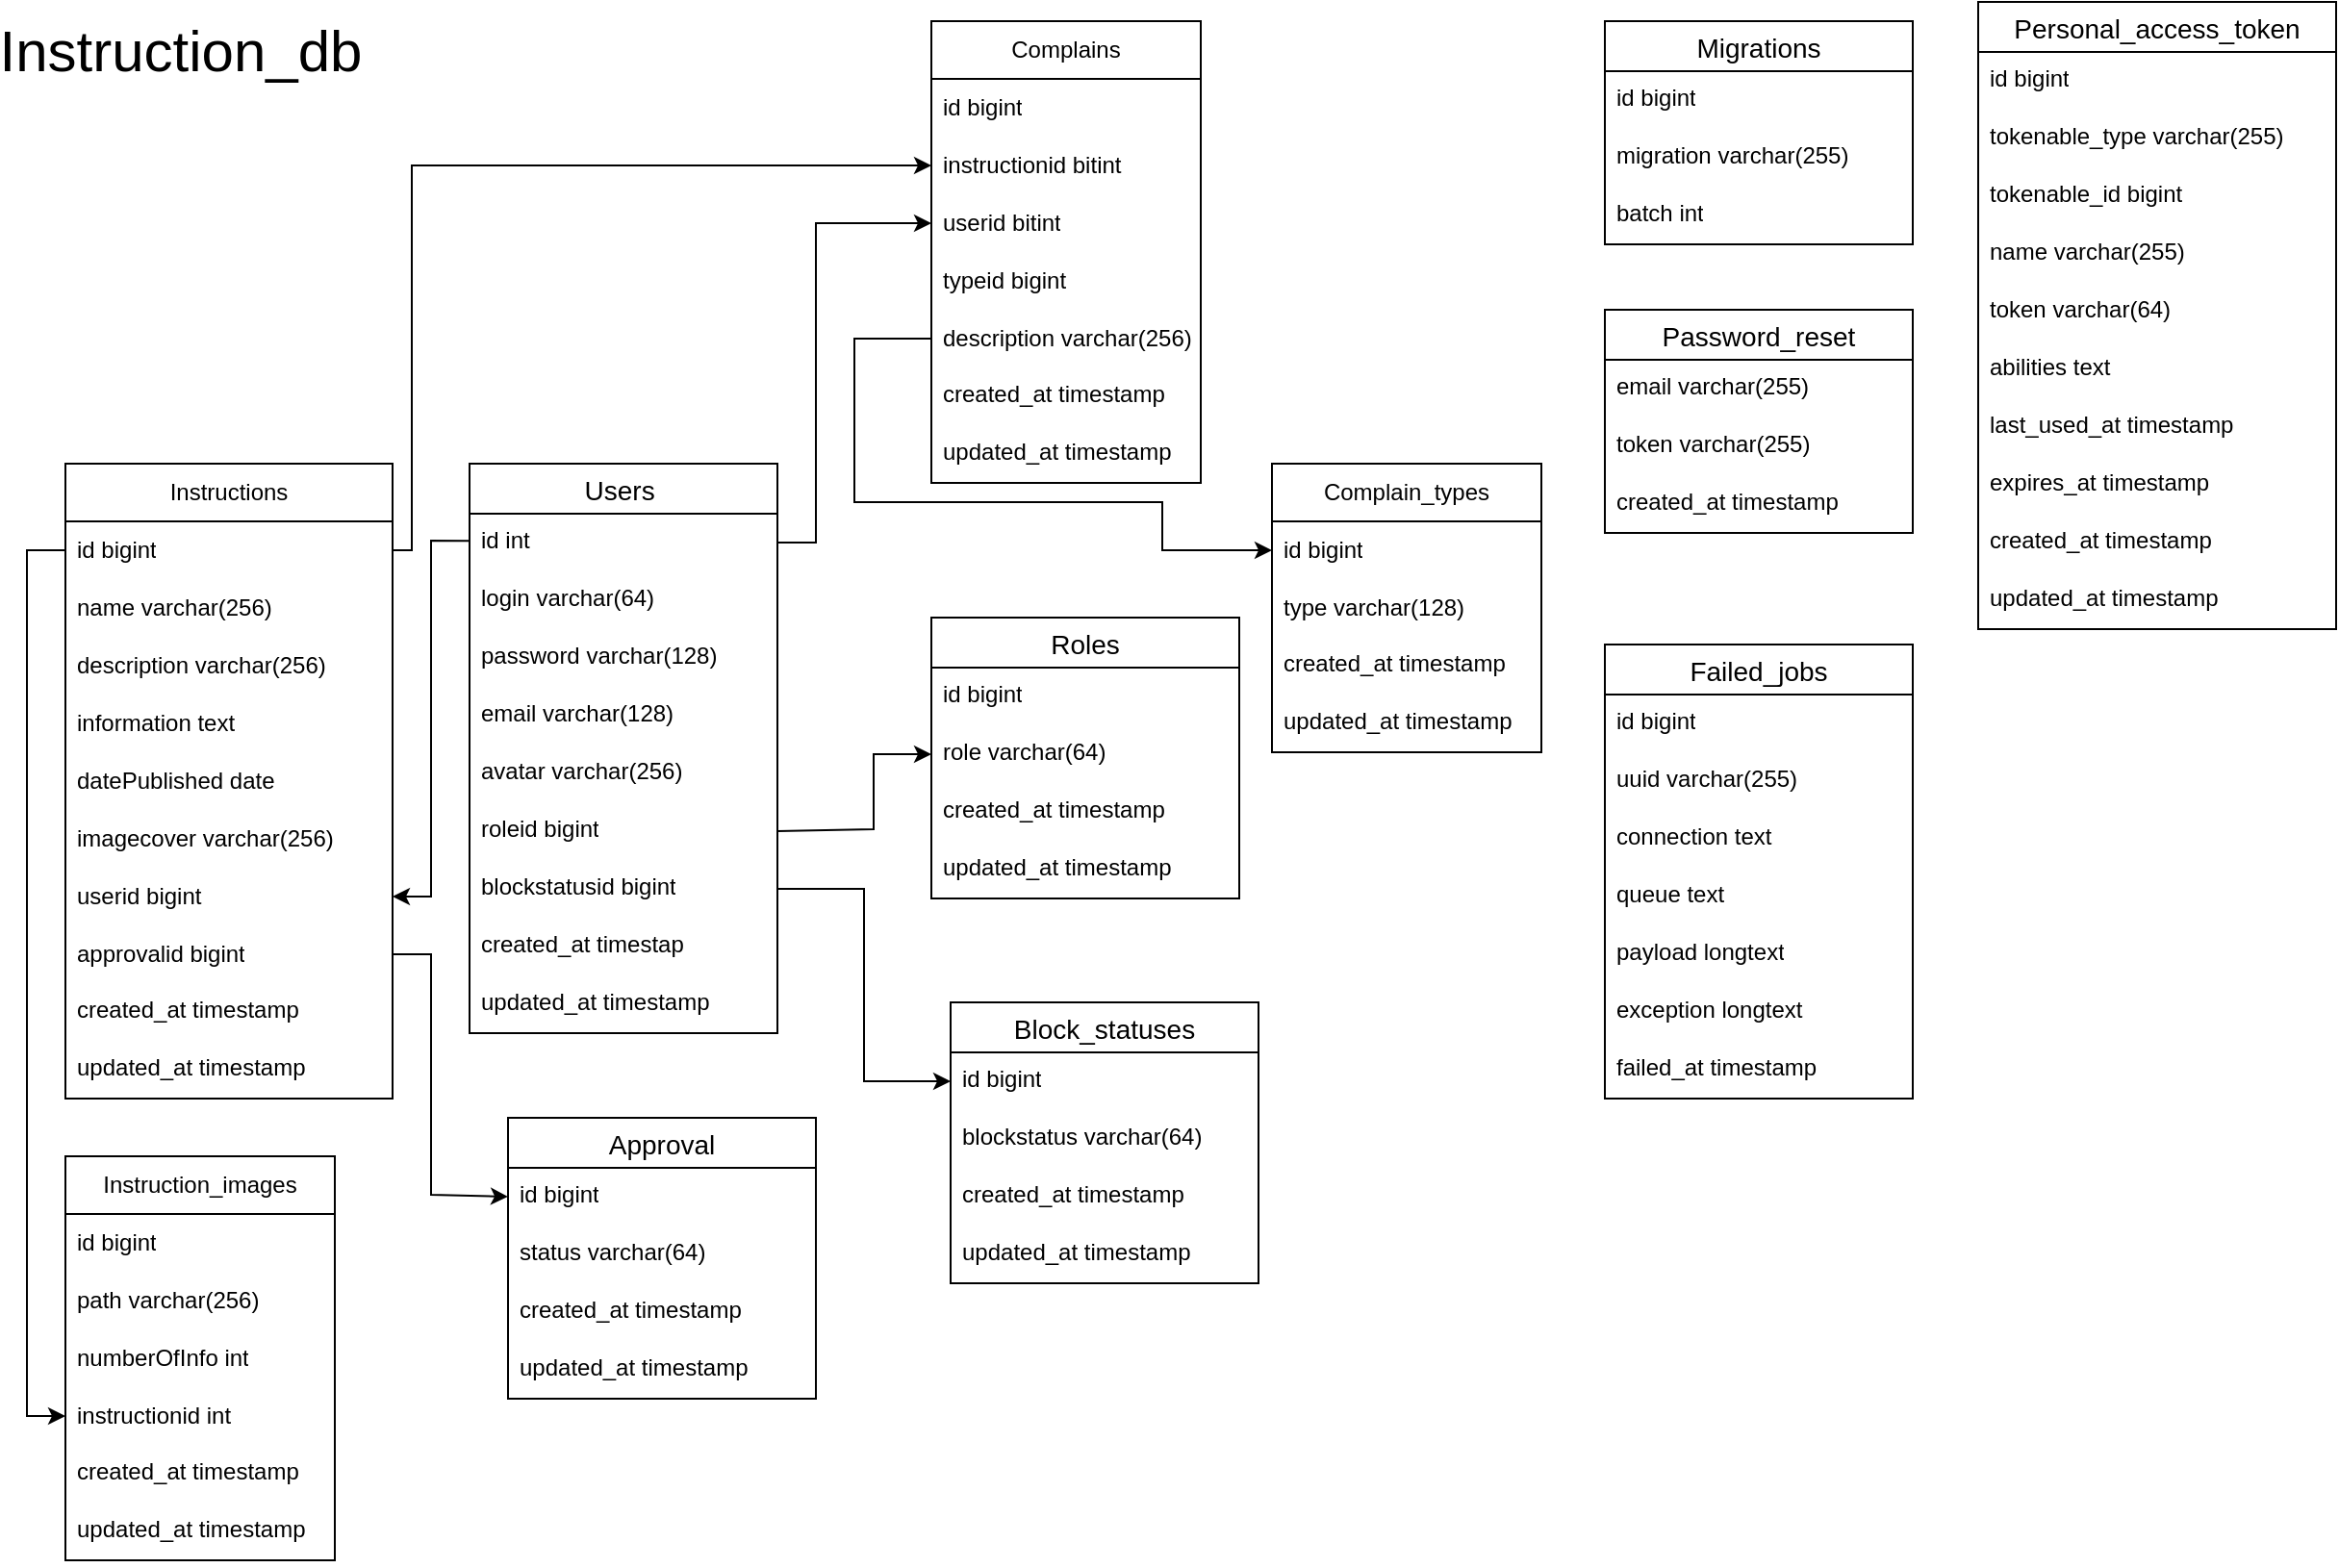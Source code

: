 <mxfile version="24.3.1" type="device">
  <diagram name="Страница — 1" id="wT9hOXVksM8t44BFxsUM">
    <mxGraphModel dx="2049" dy="1066" grid="1" gridSize="10" guides="1" tooltips="1" connect="1" arrows="1" fold="1" page="1" pageScale="1" pageWidth="827" pageHeight="1169" math="0" shadow="0">
      <root>
        <mxCell id="0" />
        <mxCell id="1" parent="0" />
        <mxCell id="T8VlKmf7-weOu7Nt_j5Z-1" value="Users " style="swimlane;fontStyle=0;childLayout=stackLayout;horizontal=1;startSize=26;horizontalStack=0;resizeParent=1;resizeParentMax=0;resizeLast=0;collapsible=1;marginBottom=0;align=center;fontSize=14;" parent="1" vertex="1">
          <mxGeometry x="270" y="240" width="160" height="296" as="geometry" />
        </mxCell>
        <mxCell id="T8VlKmf7-weOu7Nt_j5Z-56" style="edgeStyle=orthogonalEdgeStyle;rounded=0;orthogonalLoop=1;jettySize=auto;html=1;entryX=0;entryY=0.5;entryDx=0;entryDy=0;exitX=1;exitY=0.5;exitDx=0;exitDy=0;" parent="T8VlKmf7-weOu7Nt_j5Z-1" source="T8VlKmf7-weOu7Nt_j5Z-28" target="T8VlKmf7-weOu7Nt_j5Z-55" edge="1">
          <mxGeometry relative="1" as="geometry">
            <mxPoint x="350" y="41" as="targetPoint" />
            <Array as="points">
              <mxPoint x="-30" y="45" />
              <mxPoint x="-30" y="-155" />
            </Array>
          </mxGeometry>
        </mxCell>
        <mxCell id="T8VlKmf7-weOu7Nt_j5Z-2" value="id int&amp;nbsp;" style="text;strokeColor=none;fillColor=none;spacingLeft=4;spacingRight=4;overflow=hidden;rotatable=0;points=[[0,0.5],[1,0.5]];portConstraint=eastwest;fontSize=12;whiteSpace=wrap;html=1;" parent="T8VlKmf7-weOu7Nt_j5Z-1" vertex="1">
          <mxGeometry y="26" width="160" height="30" as="geometry" />
        </mxCell>
        <mxCell id="T8VlKmf7-weOu7Nt_j5Z-3" value="login varchar(64)" style="text;strokeColor=none;fillColor=none;spacingLeft=4;spacingRight=4;overflow=hidden;rotatable=0;points=[[0,0.5],[1,0.5]];portConstraint=eastwest;fontSize=12;whiteSpace=wrap;html=1;" parent="T8VlKmf7-weOu7Nt_j5Z-1" vertex="1">
          <mxGeometry y="56" width="160" height="30" as="geometry" />
        </mxCell>
        <mxCell id="T8VlKmf7-weOu7Nt_j5Z-4" value="password varchar(128)" style="text;strokeColor=none;fillColor=none;spacingLeft=4;spacingRight=4;overflow=hidden;rotatable=0;points=[[0,0.5],[1,0.5]];portConstraint=eastwest;fontSize=12;whiteSpace=wrap;html=1;" parent="T8VlKmf7-weOu7Nt_j5Z-1" vertex="1">
          <mxGeometry y="86" width="160" height="30" as="geometry" />
        </mxCell>
        <mxCell id="T8VlKmf7-weOu7Nt_j5Z-7" value="email varchar(128)" style="text;strokeColor=none;fillColor=none;spacingLeft=4;spacingRight=4;overflow=hidden;rotatable=0;points=[[0,0.5],[1,0.5]];portConstraint=eastwest;fontSize=12;whiteSpace=wrap;html=1;" parent="T8VlKmf7-weOu7Nt_j5Z-1" vertex="1">
          <mxGeometry y="116" width="160" height="30" as="geometry" />
        </mxCell>
        <mxCell id="T8VlKmf7-weOu7Nt_j5Z-8" value="avatar varchar(256)" style="text;strokeColor=none;fillColor=none;spacingLeft=4;spacingRight=4;overflow=hidden;rotatable=0;points=[[0,0.5],[1,0.5]];portConstraint=eastwest;fontSize=12;whiteSpace=wrap;html=1;" parent="T8VlKmf7-weOu7Nt_j5Z-1" vertex="1">
          <mxGeometry y="146" width="160" height="30" as="geometry" />
        </mxCell>
        <mxCell id="T8VlKmf7-weOu7Nt_j5Z-6" value="roleid bigint" style="text;strokeColor=none;fillColor=none;spacingLeft=4;spacingRight=4;overflow=hidden;rotatable=0;points=[[0,0.5],[1,0.5]];portConstraint=eastwest;fontSize=12;whiteSpace=wrap;html=1;" parent="T8VlKmf7-weOu7Nt_j5Z-1" vertex="1">
          <mxGeometry y="176" width="160" height="30" as="geometry" />
        </mxCell>
        <mxCell id="T8VlKmf7-weOu7Nt_j5Z-60" value="blockstatusid bigint" style="text;strokeColor=none;fillColor=none;spacingLeft=4;spacingRight=4;overflow=hidden;rotatable=0;points=[[0,0.5],[1,0.5]];portConstraint=eastwest;fontSize=12;whiteSpace=wrap;html=1;" parent="T8VlKmf7-weOu7Nt_j5Z-1" vertex="1">
          <mxGeometry y="206" width="160" height="30" as="geometry" />
        </mxCell>
        <mxCell id="WDmZHjcFTOyMTbEJKsZm-22" value="created_at timestap" style="text;strokeColor=none;fillColor=none;spacingLeft=4;spacingRight=4;overflow=hidden;rotatable=0;points=[[0,0.5],[1,0.5]];portConstraint=eastwest;fontSize=12;whiteSpace=wrap;html=1;" parent="T8VlKmf7-weOu7Nt_j5Z-1" vertex="1">
          <mxGeometry y="236" width="160" height="30" as="geometry" />
        </mxCell>
        <mxCell id="WDmZHjcFTOyMTbEJKsZm-23" value="updated_at timestamp" style="text;strokeColor=none;fillColor=none;spacingLeft=4;spacingRight=4;overflow=hidden;rotatable=0;points=[[0,0.5],[1,0.5]];portConstraint=eastwest;fontSize=12;whiteSpace=wrap;html=1;" parent="T8VlKmf7-weOu7Nt_j5Z-1" vertex="1">
          <mxGeometry y="266" width="160" height="30" as="geometry" />
        </mxCell>
        <mxCell id="T8VlKmf7-weOu7Nt_j5Z-22" value="Roles" style="swimlane;fontStyle=0;childLayout=stackLayout;horizontal=1;startSize=26;horizontalStack=0;resizeParent=1;resizeParentMax=0;resizeLast=0;collapsible=1;marginBottom=0;align=center;fontSize=14;" parent="1" vertex="1">
          <mxGeometry x="510" y="320" width="160" height="146" as="geometry" />
        </mxCell>
        <mxCell id="T8VlKmf7-weOu7Nt_j5Z-23" value="id bigint" style="text;strokeColor=none;fillColor=none;spacingLeft=4;spacingRight=4;overflow=hidden;rotatable=0;points=[[0,0.5],[1,0.5]];portConstraint=eastwest;fontSize=12;whiteSpace=wrap;html=1;" parent="T8VlKmf7-weOu7Nt_j5Z-22" vertex="1">
          <mxGeometry y="26" width="160" height="30" as="geometry" />
        </mxCell>
        <mxCell id="T8VlKmf7-weOu7Nt_j5Z-25" value="role varchar(64)" style="text;strokeColor=none;fillColor=none;spacingLeft=4;spacingRight=4;overflow=hidden;rotatable=0;points=[[0,0.5],[1,0.5]];portConstraint=eastwest;fontSize=12;whiteSpace=wrap;html=1;" parent="T8VlKmf7-weOu7Nt_j5Z-22" vertex="1">
          <mxGeometry y="56" width="160" height="30" as="geometry" />
        </mxCell>
        <mxCell id="WDmZHjcFTOyMTbEJKsZm-20" value="created_at timestamp" style="text;strokeColor=none;fillColor=none;spacingLeft=4;spacingRight=4;overflow=hidden;rotatable=0;points=[[0,0.5],[1,0.5]];portConstraint=eastwest;fontSize=12;whiteSpace=wrap;html=1;" parent="T8VlKmf7-weOu7Nt_j5Z-22" vertex="1">
          <mxGeometry y="86" width="160" height="30" as="geometry" />
        </mxCell>
        <mxCell id="WDmZHjcFTOyMTbEJKsZm-21" value="updated_at timestamp" style="text;strokeColor=none;fillColor=none;spacingLeft=4;spacingRight=4;overflow=hidden;rotatable=0;points=[[0,0.5],[1,0.5]];portConstraint=eastwest;fontSize=12;whiteSpace=wrap;html=1;" parent="T8VlKmf7-weOu7Nt_j5Z-22" vertex="1">
          <mxGeometry y="116" width="160" height="30" as="geometry" />
        </mxCell>
        <mxCell id="T8VlKmf7-weOu7Nt_j5Z-26" value="" style="endArrow=classic;html=1;rounded=0;exitX=1;exitY=0.5;exitDx=0;exitDy=0;entryX=0;entryY=0.5;entryDx=0;entryDy=0;" parent="1" source="T8VlKmf7-weOu7Nt_j5Z-6" target="T8VlKmf7-weOu7Nt_j5Z-25" edge="1">
          <mxGeometry width="50" height="50" relative="1" as="geometry">
            <mxPoint x="60" y="460" as="sourcePoint" />
            <mxPoint x="110" y="410" as="targetPoint" />
            <Array as="points">
              <mxPoint x="480" y="430" />
              <mxPoint x="480" y="391" />
            </Array>
          </mxGeometry>
        </mxCell>
        <mxCell id="T8VlKmf7-weOu7Nt_j5Z-27" value="Instructions" style="swimlane;fontStyle=0;childLayout=stackLayout;horizontal=1;startSize=30;horizontalStack=0;resizeParent=1;resizeParentMax=0;resizeLast=0;collapsible=1;marginBottom=0;whiteSpace=wrap;html=1;" parent="1" vertex="1">
          <mxGeometry x="60" y="240" width="170" height="330" as="geometry" />
        </mxCell>
        <mxCell id="T8VlKmf7-weOu7Nt_j5Z-28" value="id bigint" style="text;strokeColor=none;fillColor=none;align=left;verticalAlign=middle;spacingLeft=4;spacingRight=4;overflow=hidden;points=[[0,0.5],[1,0.5]];portConstraint=eastwest;rotatable=0;whiteSpace=wrap;html=1;" parent="T8VlKmf7-weOu7Nt_j5Z-27" vertex="1">
          <mxGeometry y="30" width="170" height="30" as="geometry" />
        </mxCell>
        <mxCell id="T8VlKmf7-weOu7Nt_j5Z-29" value="name varchar(256&lt;span style=&quot;background-color: initial;&quot;&gt;)&lt;/span&gt;" style="text;strokeColor=none;fillColor=none;align=left;verticalAlign=middle;spacingLeft=4;spacingRight=4;overflow=hidden;points=[[0,0.5],[1,0.5]];portConstraint=eastwest;rotatable=0;whiteSpace=wrap;html=1;" parent="T8VlKmf7-weOu7Nt_j5Z-27" vertex="1">
          <mxGeometry y="60" width="170" height="30" as="geometry" />
        </mxCell>
        <mxCell id="T8VlKmf7-weOu7Nt_j5Z-30" value="description varchar(256)" style="text;strokeColor=none;fillColor=none;align=left;verticalAlign=middle;spacingLeft=4;spacingRight=4;overflow=hidden;points=[[0,0.5],[1,0.5]];portConstraint=eastwest;rotatable=0;whiteSpace=wrap;html=1;" parent="T8VlKmf7-weOu7Nt_j5Z-27" vertex="1">
          <mxGeometry y="90" width="170" height="30" as="geometry" />
        </mxCell>
        <mxCell id="T8VlKmf7-weOu7Nt_j5Z-32" value="information text" style="text;strokeColor=none;fillColor=none;align=left;verticalAlign=middle;spacingLeft=4;spacingRight=4;overflow=hidden;points=[[0,0.5],[1,0.5]];portConstraint=eastwest;rotatable=0;whiteSpace=wrap;html=1;" parent="T8VlKmf7-weOu7Nt_j5Z-27" vertex="1">
          <mxGeometry y="120" width="170" height="30" as="geometry" />
        </mxCell>
        <mxCell id="WDmZHjcFTOyMTbEJKsZm-17" value="datePublished date" style="text;strokeColor=none;fillColor=none;align=left;verticalAlign=middle;spacingLeft=4;spacingRight=4;overflow=hidden;points=[[0,0.5],[1,0.5]];portConstraint=eastwest;rotatable=0;whiteSpace=wrap;html=1;" parent="T8VlKmf7-weOu7Nt_j5Z-27" vertex="1">
          <mxGeometry y="150" width="170" height="30" as="geometry" />
        </mxCell>
        <mxCell id="WDmZHjcFTOyMTbEJKsZm-16" value="imagecover varchar(256)" style="text;strokeColor=none;fillColor=none;align=left;verticalAlign=middle;spacingLeft=4;spacingRight=4;overflow=hidden;points=[[0,0.5],[1,0.5]];portConstraint=eastwest;rotatable=0;whiteSpace=wrap;html=1;" parent="T8VlKmf7-weOu7Nt_j5Z-27" vertex="1">
          <mxGeometry y="180" width="170" height="30" as="geometry" />
        </mxCell>
        <mxCell id="T8VlKmf7-weOu7Nt_j5Z-33" value="userid big&lt;span style=&quot;background-color: initial;&quot;&gt;int&lt;/span&gt;" style="text;strokeColor=none;fillColor=none;align=left;verticalAlign=middle;spacingLeft=4;spacingRight=4;overflow=hidden;points=[[0,0.5],[1,0.5]];portConstraint=eastwest;rotatable=0;whiteSpace=wrap;html=1;" parent="T8VlKmf7-weOu7Nt_j5Z-27" vertex="1">
          <mxGeometry y="210" width="170" height="30" as="geometry" />
        </mxCell>
        <mxCell id="T8VlKmf7-weOu7Nt_j5Z-42" value="approvalid bigint" style="text;strokeColor=none;fillColor=none;align=left;verticalAlign=middle;spacingLeft=4;spacingRight=4;overflow=hidden;points=[[0,0.5],[1,0.5]];portConstraint=eastwest;rotatable=0;whiteSpace=wrap;html=1;" parent="T8VlKmf7-weOu7Nt_j5Z-27" vertex="1">
          <mxGeometry y="240" width="170" height="30" as="geometry" />
        </mxCell>
        <mxCell id="WDmZHjcFTOyMTbEJKsZm-14" value="created_at timestamp" style="text;strokeColor=none;fillColor=none;spacingLeft=4;spacingRight=4;overflow=hidden;rotatable=0;points=[[0,0.5],[1,0.5]];portConstraint=eastwest;fontSize=12;whiteSpace=wrap;html=1;" parent="T8VlKmf7-weOu7Nt_j5Z-27" vertex="1">
          <mxGeometry y="270" width="170" height="30" as="geometry" />
        </mxCell>
        <mxCell id="WDmZHjcFTOyMTbEJKsZm-15" value="updated_at timestamp" style="text;strokeColor=none;fillColor=none;spacingLeft=4;spacingRight=4;overflow=hidden;rotatable=0;points=[[0,0.5],[1,0.5]];portConstraint=eastwest;fontSize=12;whiteSpace=wrap;html=1;" parent="T8VlKmf7-weOu7Nt_j5Z-27" vertex="1">
          <mxGeometry y="300" width="170" height="30" as="geometry" />
        </mxCell>
        <mxCell id="T8VlKmf7-weOu7Nt_j5Z-35" value="" style="endArrow=classic;html=1;rounded=0;entryX=1;entryY=0.5;entryDx=0;entryDy=0;exitX=-0.001;exitY=0.471;exitDx=0;exitDy=0;exitPerimeter=0;" parent="1" source="T8VlKmf7-weOu7Nt_j5Z-2" target="T8VlKmf7-weOu7Nt_j5Z-33" edge="1">
          <mxGeometry width="50" height="50" relative="1" as="geometry">
            <mxPoint x="-280" y="290" as="sourcePoint" />
            <mxPoint x="-105" y="490" as="targetPoint" />
            <Array as="points">
              <mxPoint x="250" y="280" />
              <mxPoint x="250" y="465" />
            </Array>
          </mxGeometry>
        </mxCell>
        <mxCell id="T8VlKmf7-weOu7Nt_j5Z-36" value="Instruction_images" style="swimlane;fontStyle=0;childLayout=stackLayout;horizontal=1;startSize=30;horizontalStack=0;resizeParent=1;resizeParentMax=0;resizeLast=0;collapsible=1;marginBottom=0;whiteSpace=wrap;html=1;" parent="1" vertex="1">
          <mxGeometry x="60" y="600" width="140" height="210" as="geometry" />
        </mxCell>
        <mxCell id="T8VlKmf7-weOu7Nt_j5Z-37" value="id bigint" style="text;strokeColor=none;fillColor=none;align=left;verticalAlign=middle;spacingLeft=4;spacingRight=4;overflow=hidden;points=[[0,0.5],[1,0.5]];portConstraint=eastwest;rotatable=0;whiteSpace=wrap;html=1;" parent="T8VlKmf7-weOu7Nt_j5Z-36" vertex="1">
          <mxGeometry y="30" width="140" height="30" as="geometry" />
        </mxCell>
        <mxCell id="T8VlKmf7-weOu7Nt_j5Z-38" value="path varchar(256)" style="text;strokeColor=none;fillColor=none;align=left;verticalAlign=middle;spacingLeft=4;spacingRight=4;overflow=hidden;points=[[0,0.5],[1,0.5]];portConstraint=eastwest;rotatable=0;whiteSpace=wrap;html=1;" parent="T8VlKmf7-weOu7Nt_j5Z-36" vertex="1">
          <mxGeometry y="60" width="140" height="30" as="geometry" />
        </mxCell>
        <mxCell id="T8VlKmf7-weOu7Nt_j5Z-41" value="numberOfInfo int" style="text;strokeColor=none;fillColor=none;align=left;verticalAlign=middle;spacingLeft=4;spacingRight=4;overflow=hidden;points=[[0,0.5],[1,0.5]];portConstraint=eastwest;rotatable=0;whiteSpace=wrap;html=1;" parent="T8VlKmf7-weOu7Nt_j5Z-36" vertex="1">
          <mxGeometry y="90" width="140" height="30" as="geometry" />
        </mxCell>
        <mxCell id="T8VlKmf7-weOu7Nt_j5Z-39" value="instructionid int" style="text;strokeColor=none;fillColor=none;align=left;verticalAlign=middle;spacingLeft=4;spacingRight=4;overflow=hidden;points=[[0,0.5],[1,0.5]];portConstraint=eastwest;rotatable=0;whiteSpace=wrap;html=1;" parent="T8VlKmf7-weOu7Nt_j5Z-36" vertex="1">
          <mxGeometry y="120" width="140" height="30" as="geometry" />
        </mxCell>
        <mxCell id="WDmZHjcFTOyMTbEJKsZm-18" value="created_at timestamp" style="text;strokeColor=none;fillColor=none;spacingLeft=4;spacingRight=4;overflow=hidden;rotatable=0;points=[[0,0.5],[1,0.5]];portConstraint=eastwest;fontSize=12;whiteSpace=wrap;html=1;" parent="T8VlKmf7-weOu7Nt_j5Z-36" vertex="1">
          <mxGeometry y="150" width="140" height="30" as="geometry" />
        </mxCell>
        <mxCell id="WDmZHjcFTOyMTbEJKsZm-19" value="updated_at timestamp" style="text;strokeColor=none;fillColor=none;spacingLeft=4;spacingRight=4;overflow=hidden;rotatable=0;points=[[0,0.5],[1,0.5]];portConstraint=eastwest;fontSize=12;whiteSpace=wrap;html=1;" parent="T8VlKmf7-weOu7Nt_j5Z-36" vertex="1">
          <mxGeometry y="180" width="140" height="30" as="geometry" />
        </mxCell>
        <mxCell id="T8VlKmf7-weOu7Nt_j5Z-40" style="edgeStyle=orthogonalEdgeStyle;rounded=0;orthogonalLoop=1;jettySize=auto;html=1;exitX=0;exitY=0.5;exitDx=0;exitDy=0;entryX=0;entryY=0.5;entryDx=0;entryDy=0;" parent="1" source="T8VlKmf7-weOu7Nt_j5Z-28" target="T8VlKmf7-weOu7Nt_j5Z-39" edge="1">
          <mxGeometry relative="1" as="geometry">
            <mxPoint x="10" y="550" as="targetPoint" />
          </mxGeometry>
        </mxCell>
        <mxCell id="T8VlKmf7-weOu7Nt_j5Z-43" value="Approval" style="swimlane;fontStyle=0;childLayout=stackLayout;horizontal=1;startSize=26;horizontalStack=0;resizeParent=1;resizeParentMax=0;resizeLast=0;collapsible=1;marginBottom=0;align=center;fontSize=14;" parent="1" vertex="1">
          <mxGeometry x="290" y="580" width="160" height="146" as="geometry" />
        </mxCell>
        <mxCell id="T8VlKmf7-weOu7Nt_j5Z-44" value="id bigint" style="text;strokeColor=none;fillColor=none;spacingLeft=4;spacingRight=4;overflow=hidden;rotatable=0;points=[[0,0.5],[1,0.5]];portConstraint=eastwest;fontSize=12;whiteSpace=wrap;html=1;" parent="T8VlKmf7-weOu7Nt_j5Z-43" vertex="1">
          <mxGeometry y="26" width="160" height="30" as="geometry" />
        </mxCell>
        <mxCell id="T8VlKmf7-weOu7Nt_j5Z-45" value="status varchar(64)" style="text;strokeColor=none;fillColor=none;spacingLeft=4;spacingRight=4;overflow=hidden;rotatable=0;points=[[0,0.5],[1,0.5]];portConstraint=eastwest;fontSize=12;whiteSpace=wrap;html=1;" parent="T8VlKmf7-weOu7Nt_j5Z-43" vertex="1">
          <mxGeometry y="56" width="160" height="30" as="geometry" />
        </mxCell>
        <mxCell id="WDmZHjcFTOyMTbEJKsZm-1" value="created_at timestamp" style="text;strokeColor=none;fillColor=none;spacingLeft=4;spacingRight=4;overflow=hidden;rotatable=0;points=[[0,0.5],[1,0.5]];portConstraint=eastwest;fontSize=12;whiteSpace=wrap;html=1;" parent="T8VlKmf7-weOu7Nt_j5Z-43" vertex="1">
          <mxGeometry y="86" width="160" height="30" as="geometry" />
        </mxCell>
        <mxCell id="WDmZHjcFTOyMTbEJKsZm-2" value="updated_at timestamp" style="text;strokeColor=none;fillColor=none;spacingLeft=4;spacingRight=4;overflow=hidden;rotatable=0;points=[[0,0.5],[1,0.5]];portConstraint=eastwest;fontSize=12;whiteSpace=wrap;html=1;" parent="T8VlKmf7-weOu7Nt_j5Z-43" vertex="1">
          <mxGeometry y="116" width="160" height="30" as="geometry" />
        </mxCell>
        <mxCell id="T8VlKmf7-weOu7Nt_j5Z-46" value="" style="endArrow=classic;html=1;rounded=0;exitX=1;exitY=0.5;exitDx=0;exitDy=0;entryX=0;entryY=0.5;entryDx=0;entryDy=0;" parent="1" source="T8VlKmf7-weOu7Nt_j5Z-42" target="T8VlKmf7-weOu7Nt_j5Z-44" edge="1">
          <mxGeometry width="50" height="50" relative="1" as="geometry">
            <mxPoint x="190" y="460" as="sourcePoint" />
            <mxPoint x="240" y="410" as="targetPoint" />
            <Array as="points">
              <mxPoint x="250" y="495" />
              <mxPoint x="250" y="620" />
            </Array>
          </mxGeometry>
        </mxCell>
        <mxCell id="T8VlKmf7-weOu7Nt_j5Z-47" value="Complains" style="swimlane;fontStyle=0;childLayout=stackLayout;horizontal=1;startSize=30;horizontalStack=0;resizeParent=1;resizeParentMax=0;resizeLast=0;collapsible=1;marginBottom=0;whiteSpace=wrap;html=1;" parent="1" vertex="1">
          <mxGeometry x="510" y="10" width="140" height="240" as="geometry" />
        </mxCell>
        <mxCell id="T8VlKmf7-weOu7Nt_j5Z-48" value="id bigint" style="text;strokeColor=none;fillColor=none;align=left;verticalAlign=middle;spacingLeft=4;spacingRight=4;overflow=hidden;points=[[0,0.5],[1,0.5]];portConstraint=eastwest;rotatable=0;whiteSpace=wrap;html=1;" parent="T8VlKmf7-weOu7Nt_j5Z-47" vertex="1">
          <mxGeometry y="30" width="140" height="30" as="geometry" />
        </mxCell>
        <mxCell id="T8VlKmf7-weOu7Nt_j5Z-55" value="instruction&lt;span style=&quot;background-color: initial;&quot;&gt;id bit&lt;/span&gt;&lt;span style=&quot;background-color: initial;&quot;&gt;int&lt;/span&gt;" style="text;strokeColor=none;fillColor=none;align=left;verticalAlign=middle;spacingLeft=4;spacingRight=4;overflow=hidden;points=[[0,0.5],[1,0.5]];portConstraint=eastwest;rotatable=0;whiteSpace=wrap;html=1;" parent="T8VlKmf7-weOu7Nt_j5Z-47" vertex="1">
          <mxGeometry y="60" width="140" height="30" as="geometry" />
        </mxCell>
        <mxCell id="nawLZeLOg1BWSQlhGsRS-8" value="&lt;span style=&quot;background-color: initial;&quot;&gt;userid bit&lt;/span&gt;&lt;span style=&quot;background-color: initial;&quot;&gt;int&lt;/span&gt;" style="text;strokeColor=none;fillColor=none;align=left;verticalAlign=middle;spacingLeft=4;spacingRight=4;overflow=hidden;points=[[0,0.5],[1,0.5]];portConstraint=eastwest;rotatable=0;whiteSpace=wrap;html=1;" vertex="1" parent="T8VlKmf7-weOu7Nt_j5Z-47">
          <mxGeometry y="90" width="140" height="30" as="geometry" />
        </mxCell>
        <mxCell id="T8VlKmf7-weOu7Nt_j5Z-49" value="typeid bigint" style="text;strokeColor=none;fillColor=none;align=left;verticalAlign=middle;spacingLeft=4;spacingRight=4;overflow=hidden;points=[[0,0.5],[1,0.5]];portConstraint=eastwest;rotatable=0;whiteSpace=wrap;html=1;" parent="T8VlKmf7-weOu7Nt_j5Z-47" vertex="1">
          <mxGeometry y="120" width="140" height="30" as="geometry" />
        </mxCell>
        <mxCell id="T8VlKmf7-weOu7Nt_j5Z-50" value="description varchar(256&lt;span style=&quot;background-color: initial;&quot;&gt;)&lt;/span&gt;" style="text;strokeColor=none;fillColor=none;align=left;verticalAlign=middle;spacingLeft=4;spacingRight=4;overflow=hidden;points=[[0,0.5],[1,0.5]];portConstraint=eastwest;rotatable=0;whiteSpace=wrap;html=1;" parent="T8VlKmf7-weOu7Nt_j5Z-47" vertex="1">
          <mxGeometry y="150" width="140" height="30" as="geometry" />
        </mxCell>
        <mxCell id="WDmZHjcFTOyMTbEJKsZm-10" value="created_at timestamp" style="text;strokeColor=none;fillColor=none;spacingLeft=4;spacingRight=4;overflow=hidden;rotatable=0;points=[[0,0.5],[1,0.5]];portConstraint=eastwest;fontSize=12;whiteSpace=wrap;html=1;" parent="T8VlKmf7-weOu7Nt_j5Z-47" vertex="1">
          <mxGeometry y="180" width="140" height="30" as="geometry" />
        </mxCell>
        <mxCell id="WDmZHjcFTOyMTbEJKsZm-11" value="updated_at timestamp" style="text;strokeColor=none;fillColor=none;spacingLeft=4;spacingRight=4;overflow=hidden;rotatable=0;points=[[0,0.5],[1,0.5]];portConstraint=eastwest;fontSize=12;whiteSpace=wrap;html=1;" parent="T8VlKmf7-weOu7Nt_j5Z-47" vertex="1">
          <mxGeometry y="210" width="140" height="30" as="geometry" />
        </mxCell>
        <mxCell id="T8VlKmf7-weOu7Nt_j5Z-51" value="Complain_types" style="swimlane;fontStyle=0;childLayout=stackLayout;horizontal=1;startSize=30;horizontalStack=0;resizeParent=1;resizeParentMax=0;resizeLast=0;collapsible=1;marginBottom=0;whiteSpace=wrap;html=1;" parent="1" vertex="1">
          <mxGeometry x="687" y="240" width="140" height="150" as="geometry" />
        </mxCell>
        <mxCell id="T8VlKmf7-weOu7Nt_j5Z-52" value="id bigint" style="text;strokeColor=none;fillColor=none;align=left;verticalAlign=middle;spacingLeft=4;spacingRight=4;overflow=hidden;points=[[0,0.5],[1,0.5]];portConstraint=eastwest;rotatable=0;whiteSpace=wrap;html=1;" parent="T8VlKmf7-weOu7Nt_j5Z-51" vertex="1">
          <mxGeometry y="30" width="140" height="30" as="geometry" />
        </mxCell>
        <mxCell id="T8VlKmf7-weOu7Nt_j5Z-53" value="type varchar(128)" style="text;strokeColor=none;fillColor=none;align=left;verticalAlign=middle;spacingLeft=4;spacingRight=4;overflow=hidden;points=[[0,0.5],[1,0.5]];portConstraint=eastwest;rotatable=0;whiteSpace=wrap;html=1;" parent="T8VlKmf7-weOu7Nt_j5Z-51" vertex="1">
          <mxGeometry y="60" width="140" height="30" as="geometry" />
        </mxCell>
        <mxCell id="WDmZHjcFTOyMTbEJKsZm-12" value="created_at timestamp" style="text;strokeColor=none;fillColor=none;spacingLeft=4;spacingRight=4;overflow=hidden;rotatable=0;points=[[0,0.5],[1,0.5]];portConstraint=eastwest;fontSize=12;whiteSpace=wrap;html=1;" parent="T8VlKmf7-weOu7Nt_j5Z-51" vertex="1">
          <mxGeometry y="90" width="140" height="30" as="geometry" />
        </mxCell>
        <mxCell id="WDmZHjcFTOyMTbEJKsZm-13" value="updated_at timestamp" style="text;strokeColor=none;fillColor=none;spacingLeft=4;spacingRight=4;overflow=hidden;rotatable=0;points=[[0,0.5],[1,0.5]];portConstraint=eastwest;fontSize=12;whiteSpace=wrap;html=1;" parent="T8VlKmf7-weOu7Nt_j5Z-51" vertex="1">
          <mxGeometry y="120" width="140" height="30" as="geometry" />
        </mxCell>
        <mxCell id="T8VlKmf7-weOu7Nt_j5Z-58" style="edgeStyle=orthogonalEdgeStyle;rounded=0;orthogonalLoop=1;jettySize=auto;html=1;exitX=0;exitY=0.5;exitDx=0;exitDy=0;entryX=0;entryY=0.5;entryDx=0;entryDy=0;" parent="1" source="T8VlKmf7-weOu7Nt_j5Z-49" target="T8VlKmf7-weOu7Nt_j5Z-52" edge="1">
          <mxGeometry relative="1" as="geometry">
            <Array as="points">
              <mxPoint x="510" y="175" />
              <mxPoint x="470" y="175" />
              <mxPoint x="470" y="260" />
              <mxPoint x="630" y="260" />
              <mxPoint x="630" y="285" />
            </Array>
          </mxGeometry>
        </mxCell>
        <mxCell id="T8VlKmf7-weOu7Nt_j5Z-59" value="&lt;span style=&quot;font-size: 30px;&quot;&gt;Instruction_db&lt;/span&gt;" style="text;html=1;align=center;verticalAlign=middle;whiteSpace=wrap;rounded=0;strokeWidth=5;" parent="1" vertex="1">
          <mxGeometry x="90" y="10" width="60" height="30" as="geometry" />
        </mxCell>
        <mxCell id="T8VlKmf7-weOu7Nt_j5Z-61" value="Block_statuses" style="swimlane;fontStyle=0;childLayout=stackLayout;horizontal=1;startSize=26;horizontalStack=0;resizeParent=1;resizeParentMax=0;resizeLast=0;collapsible=1;marginBottom=0;align=center;fontSize=14;" parent="1" vertex="1">
          <mxGeometry x="520" y="520" width="160" height="146" as="geometry" />
        </mxCell>
        <mxCell id="T8VlKmf7-weOu7Nt_j5Z-62" value="id bigint" style="text;strokeColor=none;fillColor=none;spacingLeft=4;spacingRight=4;overflow=hidden;rotatable=0;points=[[0,0.5],[1,0.5]];portConstraint=eastwest;fontSize=12;whiteSpace=wrap;html=1;" parent="T8VlKmf7-weOu7Nt_j5Z-61" vertex="1">
          <mxGeometry y="26" width="160" height="30" as="geometry" />
        </mxCell>
        <mxCell id="T8VlKmf7-weOu7Nt_j5Z-63" value="blockstatus&amp;nbsp;&lt;span style=&quot;background-color: initial;&quot;&gt;varchar(64&lt;/span&gt;&lt;span style=&quot;background-color: initial;&quot;&gt;)&lt;/span&gt;" style="text;strokeColor=none;fillColor=none;spacingLeft=4;spacingRight=4;overflow=hidden;rotatable=0;points=[[0,0.5],[1,0.5]];portConstraint=eastwest;fontSize=12;whiteSpace=wrap;html=1;" parent="T8VlKmf7-weOu7Nt_j5Z-61" vertex="1">
          <mxGeometry y="56" width="160" height="30" as="geometry" />
        </mxCell>
        <mxCell id="WDmZHjcFTOyMTbEJKsZm-8" value="created_at timestamp" style="text;strokeColor=none;fillColor=none;spacingLeft=4;spacingRight=4;overflow=hidden;rotatable=0;points=[[0,0.5],[1,0.5]];portConstraint=eastwest;fontSize=12;whiteSpace=wrap;html=1;" parent="T8VlKmf7-weOu7Nt_j5Z-61" vertex="1">
          <mxGeometry y="86" width="160" height="30" as="geometry" />
        </mxCell>
        <mxCell id="WDmZHjcFTOyMTbEJKsZm-9" value="updated_at timestamp" style="text;strokeColor=none;fillColor=none;spacingLeft=4;spacingRight=4;overflow=hidden;rotatable=0;points=[[0,0.5],[1,0.5]];portConstraint=eastwest;fontSize=12;whiteSpace=wrap;html=1;" parent="T8VlKmf7-weOu7Nt_j5Z-61" vertex="1">
          <mxGeometry y="116" width="160" height="30" as="geometry" />
        </mxCell>
        <mxCell id="T8VlKmf7-weOu7Nt_j5Z-64" style="edgeStyle=orthogonalEdgeStyle;rounded=0;orthogonalLoop=1;jettySize=auto;html=1;entryX=0;entryY=0.5;entryDx=0;entryDy=0;" parent="1" source="T8VlKmf7-weOu7Nt_j5Z-60" target="T8VlKmf7-weOu7Nt_j5Z-62" edge="1">
          <mxGeometry relative="1" as="geometry" />
        </mxCell>
        <mxCell id="WDmZHjcFTOyMTbEJKsZm-24" value="Failed_jobs" style="swimlane;fontStyle=0;childLayout=stackLayout;horizontal=1;startSize=26;horizontalStack=0;resizeParent=1;resizeParentMax=0;resizeLast=0;collapsible=1;marginBottom=0;align=center;fontSize=14;" parent="1" vertex="1">
          <mxGeometry x="860" y="334" width="160" height="236" as="geometry" />
        </mxCell>
        <mxCell id="WDmZHjcFTOyMTbEJKsZm-25" value="id bigint" style="text;strokeColor=none;fillColor=none;spacingLeft=4;spacingRight=4;overflow=hidden;rotatable=0;points=[[0,0.5],[1,0.5]];portConstraint=eastwest;fontSize=12;whiteSpace=wrap;html=1;" parent="WDmZHjcFTOyMTbEJKsZm-24" vertex="1">
          <mxGeometry y="26" width="160" height="30" as="geometry" />
        </mxCell>
        <mxCell id="WDmZHjcFTOyMTbEJKsZm-29" value="uuid varchar(255)" style="text;strokeColor=none;fillColor=none;spacingLeft=4;spacingRight=4;overflow=hidden;rotatable=0;points=[[0,0.5],[1,0.5]];portConstraint=eastwest;fontSize=12;whiteSpace=wrap;html=1;" parent="WDmZHjcFTOyMTbEJKsZm-24" vertex="1">
          <mxGeometry y="56" width="160" height="30" as="geometry" />
        </mxCell>
        <mxCell id="WDmZHjcFTOyMTbEJKsZm-30" value="connection text" style="text;strokeColor=none;fillColor=none;spacingLeft=4;spacingRight=4;overflow=hidden;rotatable=0;points=[[0,0.5],[1,0.5]];portConstraint=eastwest;fontSize=12;whiteSpace=wrap;html=1;" parent="WDmZHjcFTOyMTbEJKsZm-24" vertex="1">
          <mxGeometry y="86" width="160" height="30" as="geometry" />
        </mxCell>
        <mxCell id="WDmZHjcFTOyMTbEJKsZm-31" value="queue text" style="text;strokeColor=none;fillColor=none;spacingLeft=4;spacingRight=4;overflow=hidden;rotatable=0;points=[[0,0.5],[1,0.5]];portConstraint=eastwest;fontSize=12;whiteSpace=wrap;html=1;" parent="WDmZHjcFTOyMTbEJKsZm-24" vertex="1">
          <mxGeometry y="116" width="160" height="30" as="geometry" />
        </mxCell>
        <mxCell id="WDmZHjcFTOyMTbEJKsZm-32" value="payload longtext" style="text;strokeColor=none;fillColor=none;spacingLeft=4;spacingRight=4;overflow=hidden;rotatable=0;points=[[0,0.5],[1,0.5]];portConstraint=eastwest;fontSize=12;whiteSpace=wrap;html=1;" parent="WDmZHjcFTOyMTbEJKsZm-24" vertex="1">
          <mxGeometry y="146" width="160" height="30" as="geometry" />
        </mxCell>
        <mxCell id="WDmZHjcFTOyMTbEJKsZm-33" value="exception longtext" style="text;strokeColor=none;fillColor=none;spacingLeft=4;spacingRight=4;overflow=hidden;rotatable=0;points=[[0,0.5],[1,0.5]];portConstraint=eastwest;fontSize=12;whiteSpace=wrap;html=1;" parent="WDmZHjcFTOyMTbEJKsZm-24" vertex="1">
          <mxGeometry y="176" width="160" height="30" as="geometry" />
        </mxCell>
        <mxCell id="WDmZHjcFTOyMTbEJKsZm-41" value="failed_at timestamp" style="text;strokeColor=none;fillColor=none;spacingLeft=4;spacingRight=4;overflow=hidden;rotatable=0;points=[[0,0.5],[1,0.5]];portConstraint=eastwest;fontSize=12;whiteSpace=wrap;html=1;" parent="WDmZHjcFTOyMTbEJKsZm-24" vertex="1">
          <mxGeometry y="206" width="160" height="30" as="geometry" />
        </mxCell>
        <mxCell id="WDmZHjcFTOyMTbEJKsZm-42" value="Migrations" style="swimlane;fontStyle=0;childLayout=stackLayout;horizontal=1;startSize=26;horizontalStack=0;resizeParent=1;resizeParentMax=0;resizeLast=0;collapsible=1;marginBottom=0;align=center;fontSize=14;" parent="1" vertex="1">
          <mxGeometry x="860" y="10" width="160" height="116" as="geometry" />
        </mxCell>
        <mxCell id="WDmZHjcFTOyMTbEJKsZm-43" value="id bigint" style="text;strokeColor=none;fillColor=none;spacingLeft=4;spacingRight=4;overflow=hidden;rotatable=0;points=[[0,0.5],[1,0.5]];portConstraint=eastwest;fontSize=12;whiteSpace=wrap;html=1;" parent="WDmZHjcFTOyMTbEJKsZm-42" vertex="1">
          <mxGeometry y="26" width="160" height="30" as="geometry" />
        </mxCell>
        <mxCell id="WDmZHjcFTOyMTbEJKsZm-50" value="migration varchar(255)" style="text;strokeColor=none;fillColor=none;spacingLeft=4;spacingRight=4;overflow=hidden;rotatable=0;points=[[0,0.5],[1,0.5]];portConstraint=eastwest;fontSize=12;whiteSpace=wrap;html=1;" parent="WDmZHjcFTOyMTbEJKsZm-42" vertex="1">
          <mxGeometry y="56" width="160" height="30" as="geometry" />
        </mxCell>
        <mxCell id="WDmZHjcFTOyMTbEJKsZm-51" value="batch int" style="text;strokeColor=none;fillColor=none;spacingLeft=4;spacingRight=4;overflow=hidden;rotatable=0;points=[[0,0.5],[1,0.5]];portConstraint=eastwest;fontSize=12;whiteSpace=wrap;html=1;" parent="WDmZHjcFTOyMTbEJKsZm-42" vertex="1">
          <mxGeometry y="86" width="160" height="30" as="geometry" />
        </mxCell>
        <mxCell id="WDmZHjcFTOyMTbEJKsZm-52" value="Password_reset" style="swimlane;fontStyle=0;childLayout=stackLayout;horizontal=1;startSize=26;horizontalStack=0;resizeParent=1;resizeParentMax=0;resizeLast=0;collapsible=1;marginBottom=0;align=center;fontSize=14;" parent="1" vertex="1">
          <mxGeometry x="860" y="160" width="160" height="116" as="geometry" />
        </mxCell>
        <mxCell id="WDmZHjcFTOyMTbEJKsZm-53" value="email varchar(255)" style="text;strokeColor=none;fillColor=none;spacingLeft=4;spacingRight=4;overflow=hidden;rotatable=0;points=[[0,0.5],[1,0.5]];portConstraint=eastwest;fontSize=12;whiteSpace=wrap;html=1;" parent="WDmZHjcFTOyMTbEJKsZm-52" vertex="1">
          <mxGeometry y="26" width="160" height="30" as="geometry" />
        </mxCell>
        <mxCell id="WDmZHjcFTOyMTbEJKsZm-54" value="token varchar(255)" style="text;strokeColor=none;fillColor=none;spacingLeft=4;spacingRight=4;overflow=hidden;rotatable=0;points=[[0,0.5],[1,0.5]];portConstraint=eastwest;fontSize=12;whiteSpace=wrap;html=1;" parent="WDmZHjcFTOyMTbEJKsZm-52" vertex="1">
          <mxGeometry y="56" width="160" height="30" as="geometry" />
        </mxCell>
        <mxCell id="WDmZHjcFTOyMTbEJKsZm-55" value="created_at timestamp" style="text;strokeColor=none;fillColor=none;spacingLeft=4;spacingRight=4;overflow=hidden;rotatable=0;points=[[0,0.5],[1,0.5]];portConstraint=eastwest;fontSize=12;whiteSpace=wrap;html=1;" parent="WDmZHjcFTOyMTbEJKsZm-52" vertex="1">
          <mxGeometry y="86" width="160" height="30" as="geometry" />
        </mxCell>
        <mxCell id="WDmZHjcFTOyMTbEJKsZm-56" value="Personal_access_token" style="swimlane;fontStyle=0;childLayout=stackLayout;horizontal=1;startSize=26;horizontalStack=0;resizeParent=1;resizeParentMax=0;resizeLast=0;collapsible=1;marginBottom=0;align=center;fontSize=14;" parent="1" vertex="1">
          <mxGeometry x="1054" width="186" height="326" as="geometry" />
        </mxCell>
        <mxCell id="WDmZHjcFTOyMTbEJKsZm-57" value="id bigint" style="text;strokeColor=none;fillColor=none;spacingLeft=4;spacingRight=4;overflow=hidden;rotatable=0;points=[[0,0.5],[1,0.5]];portConstraint=eastwest;fontSize=12;whiteSpace=wrap;html=1;" parent="WDmZHjcFTOyMTbEJKsZm-56" vertex="1">
          <mxGeometry y="26" width="186" height="30" as="geometry" />
        </mxCell>
        <mxCell id="WDmZHjcFTOyMTbEJKsZm-58" value="tokenable_type varchar(255)" style="text;strokeColor=none;fillColor=none;spacingLeft=4;spacingRight=4;overflow=hidden;rotatable=0;points=[[0,0.5],[1,0.5]];portConstraint=eastwest;fontSize=12;whiteSpace=wrap;html=1;" parent="WDmZHjcFTOyMTbEJKsZm-56" vertex="1">
          <mxGeometry y="56" width="186" height="30" as="geometry" />
        </mxCell>
        <mxCell id="WDmZHjcFTOyMTbEJKsZm-59" value="tokenable_id bigint" style="text;strokeColor=none;fillColor=none;spacingLeft=4;spacingRight=4;overflow=hidden;rotatable=0;points=[[0,0.5],[1,0.5]];portConstraint=eastwest;fontSize=12;whiteSpace=wrap;html=1;" parent="WDmZHjcFTOyMTbEJKsZm-56" vertex="1">
          <mxGeometry y="86" width="186" height="30" as="geometry" />
        </mxCell>
        <mxCell id="WDmZHjcFTOyMTbEJKsZm-60" value="name varchar(255)" style="text;strokeColor=none;fillColor=none;spacingLeft=4;spacingRight=4;overflow=hidden;rotatable=0;points=[[0,0.5],[1,0.5]];portConstraint=eastwest;fontSize=12;whiteSpace=wrap;html=1;" parent="WDmZHjcFTOyMTbEJKsZm-56" vertex="1">
          <mxGeometry y="116" width="186" height="30" as="geometry" />
        </mxCell>
        <mxCell id="WDmZHjcFTOyMTbEJKsZm-61" value="token varchar(64)" style="text;strokeColor=none;fillColor=none;spacingLeft=4;spacingRight=4;overflow=hidden;rotatable=0;points=[[0,0.5],[1,0.5]];portConstraint=eastwest;fontSize=12;whiteSpace=wrap;html=1;" parent="WDmZHjcFTOyMTbEJKsZm-56" vertex="1">
          <mxGeometry y="146" width="186" height="30" as="geometry" />
        </mxCell>
        <mxCell id="WDmZHjcFTOyMTbEJKsZm-62" value="abilities text" style="text;strokeColor=none;fillColor=none;spacingLeft=4;spacingRight=4;overflow=hidden;rotatable=0;points=[[0,0.5],[1,0.5]];portConstraint=eastwest;fontSize=12;whiteSpace=wrap;html=1;" parent="WDmZHjcFTOyMTbEJKsZm-56" vertex="1">
          <mxGeometry y="176" width="186" height="30" as="geometry" />
        </mxCell>
        <mxCell id="WDmZHjcFTOyMTbEJKsZm-70" value="last_used_at timestamp" style="text;strokeColor=none;fillColor=none;spacingLeft=4;spacingRight=4;overflow=hidden;rotatable=0;points=[[0,0.5],[1,0.5]];portConstraint=eastwest;fontSize=12;whiteSpace=wrap;html=1;" parent="WDmZHjcFTOyMTbEJKsZm-56" vertex="1">
          <mxGeometry y="206" width="186" height="30" as="geometry" />
        </mxCell>
        <mxCell id="WDmZHjcFTOyMTbEJKsZm-71" value="expires_at timestamp" style="text;strokeColor=none;fillColor=none;spacingLeft=4;spacingRight=4;overflow=hidden;rotatable=0;points=[[0,0.5],[1,0.5]];portConstraint=eastwest;fontSize=12;whiteSpace=wrap;html=1;" parent="WDmZHjcFTOyMTbEJKsZm-56" vertex="1">
          <mxGeometry y="236" width="186" height="30" as="geometry" />
        </mxCell>
        <mxCell id="WDmZHjcFTOyMTbEJKsZm-73" value="created_at timestamp" style="text;strokeColor=none;fillColor=none;spacingLeft=4;spacingRight=4;overflow=hidden;rotatable=0;points=[[0,0.5],[1,0.5]];portConstraint=eastwest;fontSize=12;whiteSpace=wrap;html=1;" parent="WDmZHjcFTOyMTbEJKsZm-56" vertex="1">
          <mxGeometry y="266" width="186" height="30" as="geometry" />
        </mxCell>
        <mxCell id="WDmZHjcFTOyMTbEJKsZm-74" value="updated_at timestamp" style="text;strokeColor=none;fillColor=none;spacingLeft=4;spacingRight=4;overflow=hidden;rotatable=0;points=[[0,0.5],[1,0.5]];portConstraint=eastwest;fontSize=12;whiteSpace=wrap;html=1;" parent="WDmZHjcFTOyMTbEJKsZm-56" vertex="1">
          <mxGeometry y="296" width="186" height="30" as="geometry" />
        </mxCell>
        <mxCell id="nawLZeLOg1BWSQlhGsRS-9" style="edgeStyle=orthogonalEdgeStyle;rounded=0;orthogonalLoop=1;jettySize=auto;html=1;entryX=0;entryY=0.5;entryDx=0;entryDy=0;" edge="1" parent="1" source="T8VlKmf7-weOu7Nt_j5Z-2" target="nawLZeLOg1BWSQlhGsRS-8">
          <mxGeometry relative="1" as="geometry">
            <Array as="points">
              <mxPoint x="450" y="281" />
              <mxPoint x="450" y="115" />
            </Array>
          </mxGeometry>
        </mxCell>
      </root>
    </mxGraphModel>
  </diagram>
</mxfile>
